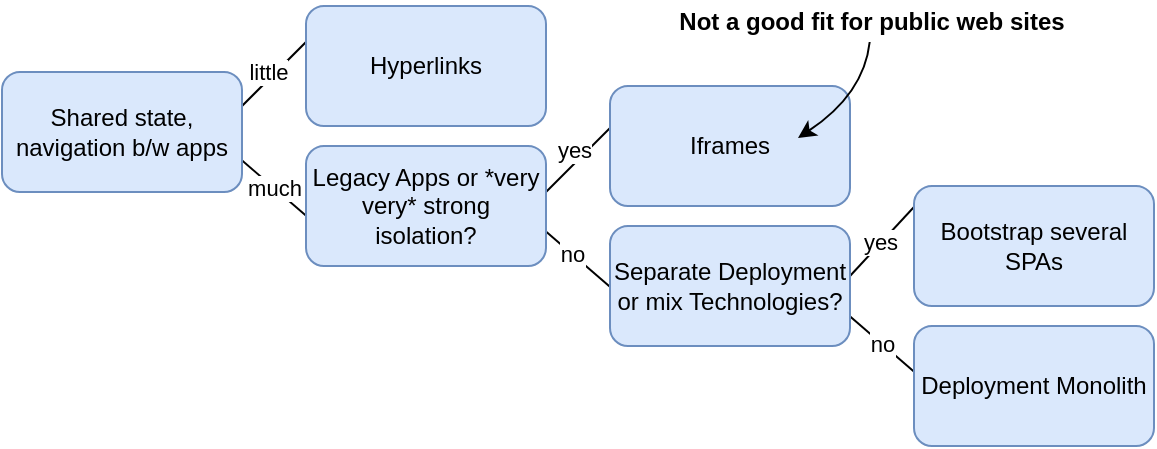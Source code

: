 <mxfile version="17.4.5" type="onedrive"><diagram id="GoyITxIgewO_VXIC6UFi" name="Page-1"><mxGraphModel grid="0" page="1" gridSize="10" guides="1" tooltips="1" connect="1" arrows="1" fold="1" pageScale="1" pageWidth="585" pageHeight="229" math="0" shadow="0"><root><mxCell id="0"/><mxCell id="1" parent="0"/><mxCell id="-qbJz5cVs6chO2I3Xov_-13" value="no" style="endArrow=none;html=1;rounded=0;endSize=6;" edge="1" parent="1"><mxGeometry width="50" height="50" relative="1" as="geometry"><mxPoint x="-859" y="147.0" as="sourcePoint"/><mxPoint x="-903" y="109" as="targetPoint"/></mxGeometry></mxCell><mxCell id="-qbJz5cVs6chO2I3Xov_-14" value="no" style="endArrow=none;html=1;rounded=0;endSize=6;" edge="1" parent="1"><mxGeometry width="50" height="50" relative="1" as="geometry"><mxPoint x="-704" y="192.0" as="sourcePoint"/><mxPoint x="-748" y="154" as="targetPoint"/></mxGeometry></mxCell><mxCell id="-qbJz5cVs6chO2I3Xov_-12" value="much" style="endArrow=none;html=1;rounded=0;endSize=6;" edge="1" parent="1"><mxGeometry width="50" height="50" relative="1" as="geometry"><mxPoint x="-1008" y="114" as="sourcePoint"/><mxPoint x="-1052" y="76" as="targetPoint"/></mxGeometry></mxCell><mxCell id="-qbJz5cVs6chO2I3Xov_-10" value="yes" style="endArrow=none;html=1;rounded=0;endSize=6;" edge="1" parent="1"><mxGeometry x="-0.3" y="5" width="50" height="50" relative="1" as="geometry"><mxPoint x="-894" y="97" as="sourcePoint"/><mxPoint x="-844" y="47" as="targetPoint"/><mxPoint as="offset"/></mxGeometry></mxCell><mxCell id="-qbJz5cVs6chO2I3Xov_-11" value="yes" style="endArrow=none;html=1;rounded=0;endSize=6;" edge="1" parent="1"><mxGeometry x="0.189" y="-1" width="50" height="50" relative="1" as="geometry"><mxPoint x="-704" y="98" as="sourcePoint"/><mxPoint x="-742" y="139" as="targetPoint"/><mxPoint as="offset"/></mxGeometry></mxCell><mxCell id="-qbJz5cVs6chO2I3Xov_-9" value="little" style="endArrow=none;html=1;rounded=0;endSize=6;" edge="1" parent="1"><mxGeometry x="-0.28" y="3" width="50" height="50" relative="1" as="geometry"><mxPoint x="-1049" y="57" as="sourcePoint"/><mxPoint x="-999" y="7" as="targetPoint"/><mxPoint as="offset"/></mxGeometry></mxCell><mxCell id="-qbJz5cVs6chO2I3Xov_-2" value="Hyperlinks" style="rounded=1;whiteSpace=wrap;html=1;fillColor=#dae8fc;strokeColor=#6c8ebf;" vertex="1" parent="1"><mxGeometry x="-1014" y="4" width="120" height="60" as="geometry"/></mxCell><mxCell id="-qbJz5cVs6chO2I3Xov_-3" value="Legacy Apps or *very very* strong isolation?" style="rounded=1;whiteSpace=wrap;html=1;fillColor=#dae8fc;strokeColor=#6c8ebf;" vertex="1" parent="1"><mxGeometry x="-1014" y="74" width="120" height="60" as="geometry"/></mxCell><mxCell id="-qbJz5cVs6chO2I3Xov_-4" value="Iframes" style="rounded=1;whiteSpace=wrap;html=1;fillColor=#dae8fc;strokeColor=#6c8ebf;" vertex="1" parent="1"><mxGeometry x="-862" y="44" width="120" height="60" as="geometry"/></mxCell><mxCell id="-qbJz5cVs6chO2I3Xov_-5" value="Separate Deployment or mix Technologies?" style="rounded=1;whiteSpace=wrap;html=1;fillColor=#dae8fc;strokeColor=#6c8ebf;" vertex="1" parent="1"><mxGeometry x="-862" y="114" width="120" height="60" as="geometry"/></mxCell><mxCell id="-qbJz5cVs6chO2I3Xov_-6" value="Bootstrap several SPAs" style="rounded=1;whiteSpace=wrap;html=1;fillColor=#dae8fc;strokeColor=#6c8ebf;" vertex="1" parent="1"><mxGeometry x="-710" y="94" width="120" height="60" as="geometry"/></mxCell><mxCell id="-qbJz5cVs6chO2I3Xov_-7" value="Deployment Monolith" style="rounded=1;whiteSpace=wrap;html=1;fillColor=#dae8fc;strokeColor=#6c8ebf;" vertex="1" parent="1"><mxGeometry x="-710" y="164" width="120" height="60" as="geometry"/></mxCell><mxCell id="-qbJz5cVs6chO2I3Xov_-1" value="Shared state,&lt;br&gt;navigation b/w apps" style="rounded=1;whiteSpace=wrap;html=1;fillColor=#dae8fc;strokeColor=#6c8ebf;" vertex="1" parent="1"><mxGeometry x="-1166" y="37" width="120" height="60" as="geometry"/></mxCell><mxCell id="-qbJz5cVs6chO2I3Xov_-15" value="&lt;b&gt;Not a good fit for public web sites&lt;/b&gt;" style="text;html=1;strokeColor=none;fillColor=none;align=center;verticalAlign=middle;whiteSpace=wrap;rounded=0;" vertex="1" parent="1"><mxGeometry x="-835" y="1" width="208" height="21" as="geometry"/></mxCell><mxCell id="-qbJz5cVs6chO2I3Xov_-16" value="" style="curved=1;endArrow=classic;html=1;rounded=0;endSize=6;" edge="1" parent="1" source="-qbJz5cVs6chO2I3Xov_-15"><mxGeometry width="50" height="50" relative="1" as="geometry"><mxPoint x="-794" y="95" as="sourcePoint"/><mxPoint x="-768" y="70" as="targetPoint"/><Array as="points"><mxPoint x="-735" y="48"/></Array></mxGeometry></mxCell></root></mxGraphModel></diagram></mxfile>